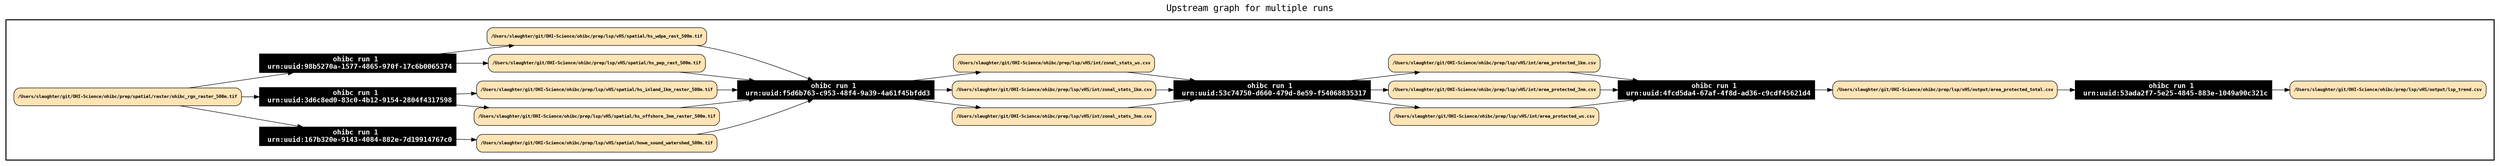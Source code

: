 
digraph yw_data_view {
rankdir=LR
fontname=Courier; fontsize=18; labelloc=t
label="Upstream graph for multiple runs"
subgraph cluster_workflow { label=""; color=black; penwidth=2
subgraph cluster_workflow_inner { label=""; color=white
node[shape=box style=filled fillcolor="black" peripheries=1 fontname="Courier-Bold" fontcolor=white]
"urn:uuid:4fcd5da4-67af-4f8d-ad36-c9cdf45621d4" [shape=record label="ohibc run 1 \n urn:uuid:4fcd5da4-67af-4f8d-ad36-c9cdf45621d4"]
"urn:uuid:53c74750-d660-479d-8e59-f54068835317" [shape=record label="ohibc run 1 \n urn:uuid:53c74750-d660-479d-8e59-f54068835317"]
"urn:uuid:f5d6b763-c953-48f4-9a39-4a61f45bfdd3" [shape=record label="ohibc run 1 \n urn:uuid:f5d6b763-c953-48f4-9a39-4a61f45bfdd3"]
"urn:uuid:167b320e-9143-4084-882e-7d19914767c0" [shape=record label="ohibc run 1 \n urn:uuid:167b320e-9143-4084-882e-7d19914767c0"]
"urn:uuid:3d6c8ed0-83c0-4b12-9154-2804f4317598" [shape=record label="ohibc run 1 \n urn:uuid:3d6c8ed0-83c0-4b12-9154-2804f4317598"]
"urn:uuid:98b5270a-1577-4865-970f-17c6b0065374" [shape=record label="ohibc run 1 \n urn:uuid:98b5270a-1577-4865-970f-17c6b0065374"]
"urn:uuid:53ada2f7-5e25-4845-883e-1049a90c321c" [shape=record label="ohibc run 1 \n urn:uuid:53ada2f7-5e25-4845-883e-1049a90c321c"]
node[shape=box style="rounded,filled" fillcolor="#FFE4B5" peripheries=1 fontname="Courier-Bold" fontsize=9 fontcolor=black]
"/Users/slaughter/git/OHI-Science/ohibc/prep/spatial/raster/ohibc_rgn_raster_500m.tif"
"/Users/slaughter/git/OHI-Science/ohibc/prep/spatial/raster/ohibc_rgn_raster_500m.tif"
"/Users/slaughter/git/OHI-Science/ohibc/prep/spatial/raster/ohibc_rgn_raster_500m.tif"
"/Users/slaughter/git/OHI-Science/ohibc/prep/lsp/vHS/int/area_protected_ws.csv"
"/Users/slaughter/git/OHI-Science/ohibc/prep/lsp/vHS/int/area_protected_ws.csv"
"/Users/slaughter/git/OHI-Science/ohibc/prep/lsp/vHS/output/lsp_trend.csv"
"/Users/slaughter/git/OHI-Science/ohibc/prep/lsp/vHS/int/zonal_stats_3nm.csv"
"/Users/slaughter/git/OHI-Science/ohibc/prep/lsp/vHS/int/zonal_stats_3nm.csv"
"/Users/slaughter/git/OHI-Science/ohibc/prep/lsp/vHS/spatial/hs_offshore_3nm_raster_500m.tif"
"/Users/slaughter/git/OHI-Science/ohibc/prep/lsp/vHS/spatial/hs_offshore_3nm_raster_500m.tif"
"/Users/slaughter/git/OHI-Science/ohibc/prep/lsp/vHS/output/area_protected_total.csv"
"/Users/slaughter/git/OHI-Science/ohibc/prep/lsp/vHS/output/area_protected_total.csv"
"/Users/slaughter/git/OHI-Science/ohibc/prep/lsp/vHS/output/area_protected_total.csv"
"/Users/slaughter/git/OHI-Science/ohibc/prep/lsp/vHS/int/zonal_stats_1km.csv"
"/Users/slaughter/git/OHI-Science/ohibc/prep/lsp/vHS/int/zonal_stats_1km.csv"
"/Users/slaughter/git/OHI-Science/ohibc/prep/lsp/vHS/spatial/hs_inland_1km_raster_500m.tif"
"/Users/slaughter/git/OHI-Science/ohibc/prep/lsp/vHS/spatial/hs_inland_1km_raster_500m.tif"
"/Users/slaughter/git/OHI-Science/ohibc/prep/lsp/vHS/int/zonal_stats_ws.csv"
"/Users/slaughter/git/OHI-Science/ohibc/prep/lsp/vHS/int/zonal_stats_ws.csv"
"/Users/slaughter/git/OHI-Science/ohibc/prep/lsp/vHS/spatial/howe_sound_watershed_500m.tif"
"/Users/slaughter/git/OHI-Science/ohibc/prep/lsp/vHS/spatial/howe_sound_watershed_500m.tif"
"/Users/slaughter/git/OHI-Science/ohibc/prep/lsp/vHS/spatial/hs_pep_rast_500m.tif"
"/Users/slaughter/git/OHI-Science/ohibc/prep/lsp/vHS/spatial/hs_pep_rast_500m.tif"
"/Users/slaughter/git/OHI-Science/ohibc/prep/lsp/vHS/spatial/hs_wdpa_rast_500m.tif"
"/Users/slaughter/git/OHI-Science/ohibc/prep/lsp/vHS/spatial/hs_wdpa_rast_500m.tif"
"/Users/slaughter/git/OHI-Science/ohibc/prep/lsp/vHS/int/area_protected_3nm.csv"
"/Users/slaughter/git/OHI-Science/ohibc/prep/lsp/vHS/int/area_protected_3nm.csv"
"/Users/slaughter/git/OHI-Science/ohibc/prep/lsp/vHS/int/area_protected_1km.csv"
"/Users/slaughter/git/OHI-Science/ohibc/prep/lsp/vHS/int/area_protected_1km.csv"
}}
"/Users/slaughter/git/OHI-Science/ohibc/prep/lsp/vHS/spatial/hs_offshore_3nm_raster_500m.tif" -> "urn:uuid:f5d6b763-c953-48f4-9a39-4a61f45bfdd3"
"/Users/slaughter/git/OHI-Science/ohibc/prep/lsp/vHS/output/area_protected_total.csv" -> "urn:uuid:53ada2f7-5e25-4845-883e-1049a90c321c"
"/Users/slaughter/git/OHI-Science/ohibc/prep/lsp/vHS/int/zonal_stats_1km.csv" -> "urn:uuid:53c74750-d660-479d-8e59-f54068835317"
"/Users/slaughter/git/OHI-Science/ohibc/prep/lsp/vHS/spatial/hs_inland_1km_raster_500m.tif" -> "urn:uuid:f5d6b763-c953-48f4-9a39-4a61f45bfdd3"
"/Users/slaughter/git/OHI-Science/ohibc/prep/lsp/vHS/int/zonal_stats_ws.csv" -> "urn:uuid:53c74750-d660-479d-8e59-f54068835317"
"/Users/slaughter/git/OHI-Science/ohibc/prep/lsp/vHS/spatial/howe_sound_watershed_500m.tif" -> "urn:uuid:f5d6b763-c953-48f4-9a39-4a61f45bfdd3"
"/Users/slaughter/git/OHI-Science/ohibc/prep/lsp/vHS/spatial/hs_pep_rast_500m.tif" -> "urn:uuid:f5d6b763-c953-48f4-9a39-4a61f45bfdd3"
"/Users/slaughter/git/OHI-Science/ohibc/prep/lsp/vHS/spatial/hs_wdpa_rast_500m.tif" -> "urn:uuid:f5d6b763-c953-48f4-9a39-4a61f45bfdd3"
"/Users/slaughter/git/OHI-Science/ohibc/prep/lsp/vHS/int/area_protected_3nm.csv" -> "urn:uuid:4fcd5da4-67af-4f8d-ad36-c9cdf45621d4"
"/Users/slaughter/git/OHI-Science/ohibc/prep/lsp/vHS/int/area_protected_1km.csv" -> "urn:uuid:4fcd5da4-67af-4f8d-ad36-c9cdf45621d4"
"/Users/slaughter/git/OHI-Science/ohibc/prep/spatial/raster/ohibc_rgn_raster_500m.tif" -> "urn:uuid:98b5270a-1577-4865-970f-17c6b0065374"
"/Users/slaughter/git/OHI-Science/ohibc/prep/spatial/raster/ohibc_rgn_raster_500m.tif" -> "urn:uuid:3d6c8ed0-83c0-4b12-9154-2804f4317598"
"/Users/slaughter/git/OHI-Science/ohibc/prep/spatial/raster/ohibc_rgn_raster_500m.tif" -> "urn:uuid:167b320e-9143-4084-882e-7d19914767c0"
"/Users/slaughter/git/OHI-Science/ohibc/prep/lsp/vHS/int/area_protected_ws.csv" -> "urn:uuid:4fcd5da4-67af-4f8d-ad36-c9cdf45621d4"
"/Users/slaughter/git/OHI-Science/ohibc/prep/lsp/vHS/int/zonal_stats_3nm.csv" -> "urn:uuid:53c74750-d660-479d-8e59-f54068835317"
"urn:uuid:53c74750-d660-479d-8e59-f54068835317" -> "/Users/slaughter/git/OHI-Science/ohibc/prep/lsp/vHS/int/area_protected_ws.csv"
"urn:uuid:53ada2f7-5e25-4845-883e-1049a90c321c" -> "/Users/slaughter/git/OHI-Science/ohibc/prep/lsp/vHS/output/lsp_trend.csv"
"urn:uuid:f5d6b763-c953-48f4-9a39-4a61f45bfdd3" -> "/Users/slaughter/git/OHI-Science/ohibc/prep/lsp/vHS/int/zonal_stats_3nm.csv"
"urn:uuid:3d6c8ed0-83c0-4b12-9154-2804f4317598" -> "/Users/slaughter/git/OHI-Science/ohibc/prep/lsp/vHS/spatial/hs_offshore_3nm_raster_500m.tif"
"urn:uuid:4fcd5da4-67af-4f8d-ad36-c9cdf45621d4" -> "/Users/slaughter/git/OHI-Science/ohibc/prep/lsp/vHS/output/area_protected_total.csv"
"urn:uuid:f5d6b763-c953-48f4-9a39-4a61f45bfdd3" -> "/Users/slaughter/git/OHI-Science/ohibc/prep/lsp/vHS/int/zonal_stats_1km.csv"
"urn:uuid:3d6c8ed0-83c0-4b12-9154-2804f4317598" -> "/Users/slaughter/git/OHI-Science/ohibc/prep/lsp/vHS/spatial/hs_inland_1km_raster_500m.tif"
"urn:uuid:f5d6b763-c953-48f4-9a39-4a61f45bfdd3" -> "/Users/slaughter/git/OHI-Science/ohibc/prep/lsp/vHS/int/zonal_stats_ws.csv"
"urn:uuid:167b320e-9143-4084-882e-7d19914767c0" -> "/Users/slaughter/git/OHI-Science/ohibc/prep/lsp/vHS/spatial/howe_sound_watershed_500m.tif"
"urn:uuid:98b5270a-1577-4865-970f-17c6b0065374" -> "/Users/slaughter/git/OHI-Science/ohibc/prep/lsp/vHS/spatial/hs_pep_rast_500m.tif"
"urn:uuid:98b5270a-1577-4865-970f-17c6b0065374" -> "/Users/slaughter/git/OHI-Science/ohibc/prep/lsp/vHS/spatial/hs_wdpa_rast_500m.tif"
"urn:uuid:53c74750-d660-479d-8e59-f54068835317" -> "/Users/slaughter/git/OHI-Science/ohibc/prep/lsp/vHS/int/area_protected_3nm.csv"
"urn:uuid:53c74750-d660-479d-8e59-f54068835317" -> "/Users/slaughter/git/OHI-Science/ohibc/prep/lsp/vHS/int/area_protected_1km.csv"
}

